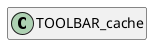 @startuml
set namespaceSeparator \\
hide members
hide << alias >> circle

class TOOLBAR_cache
@enduml
